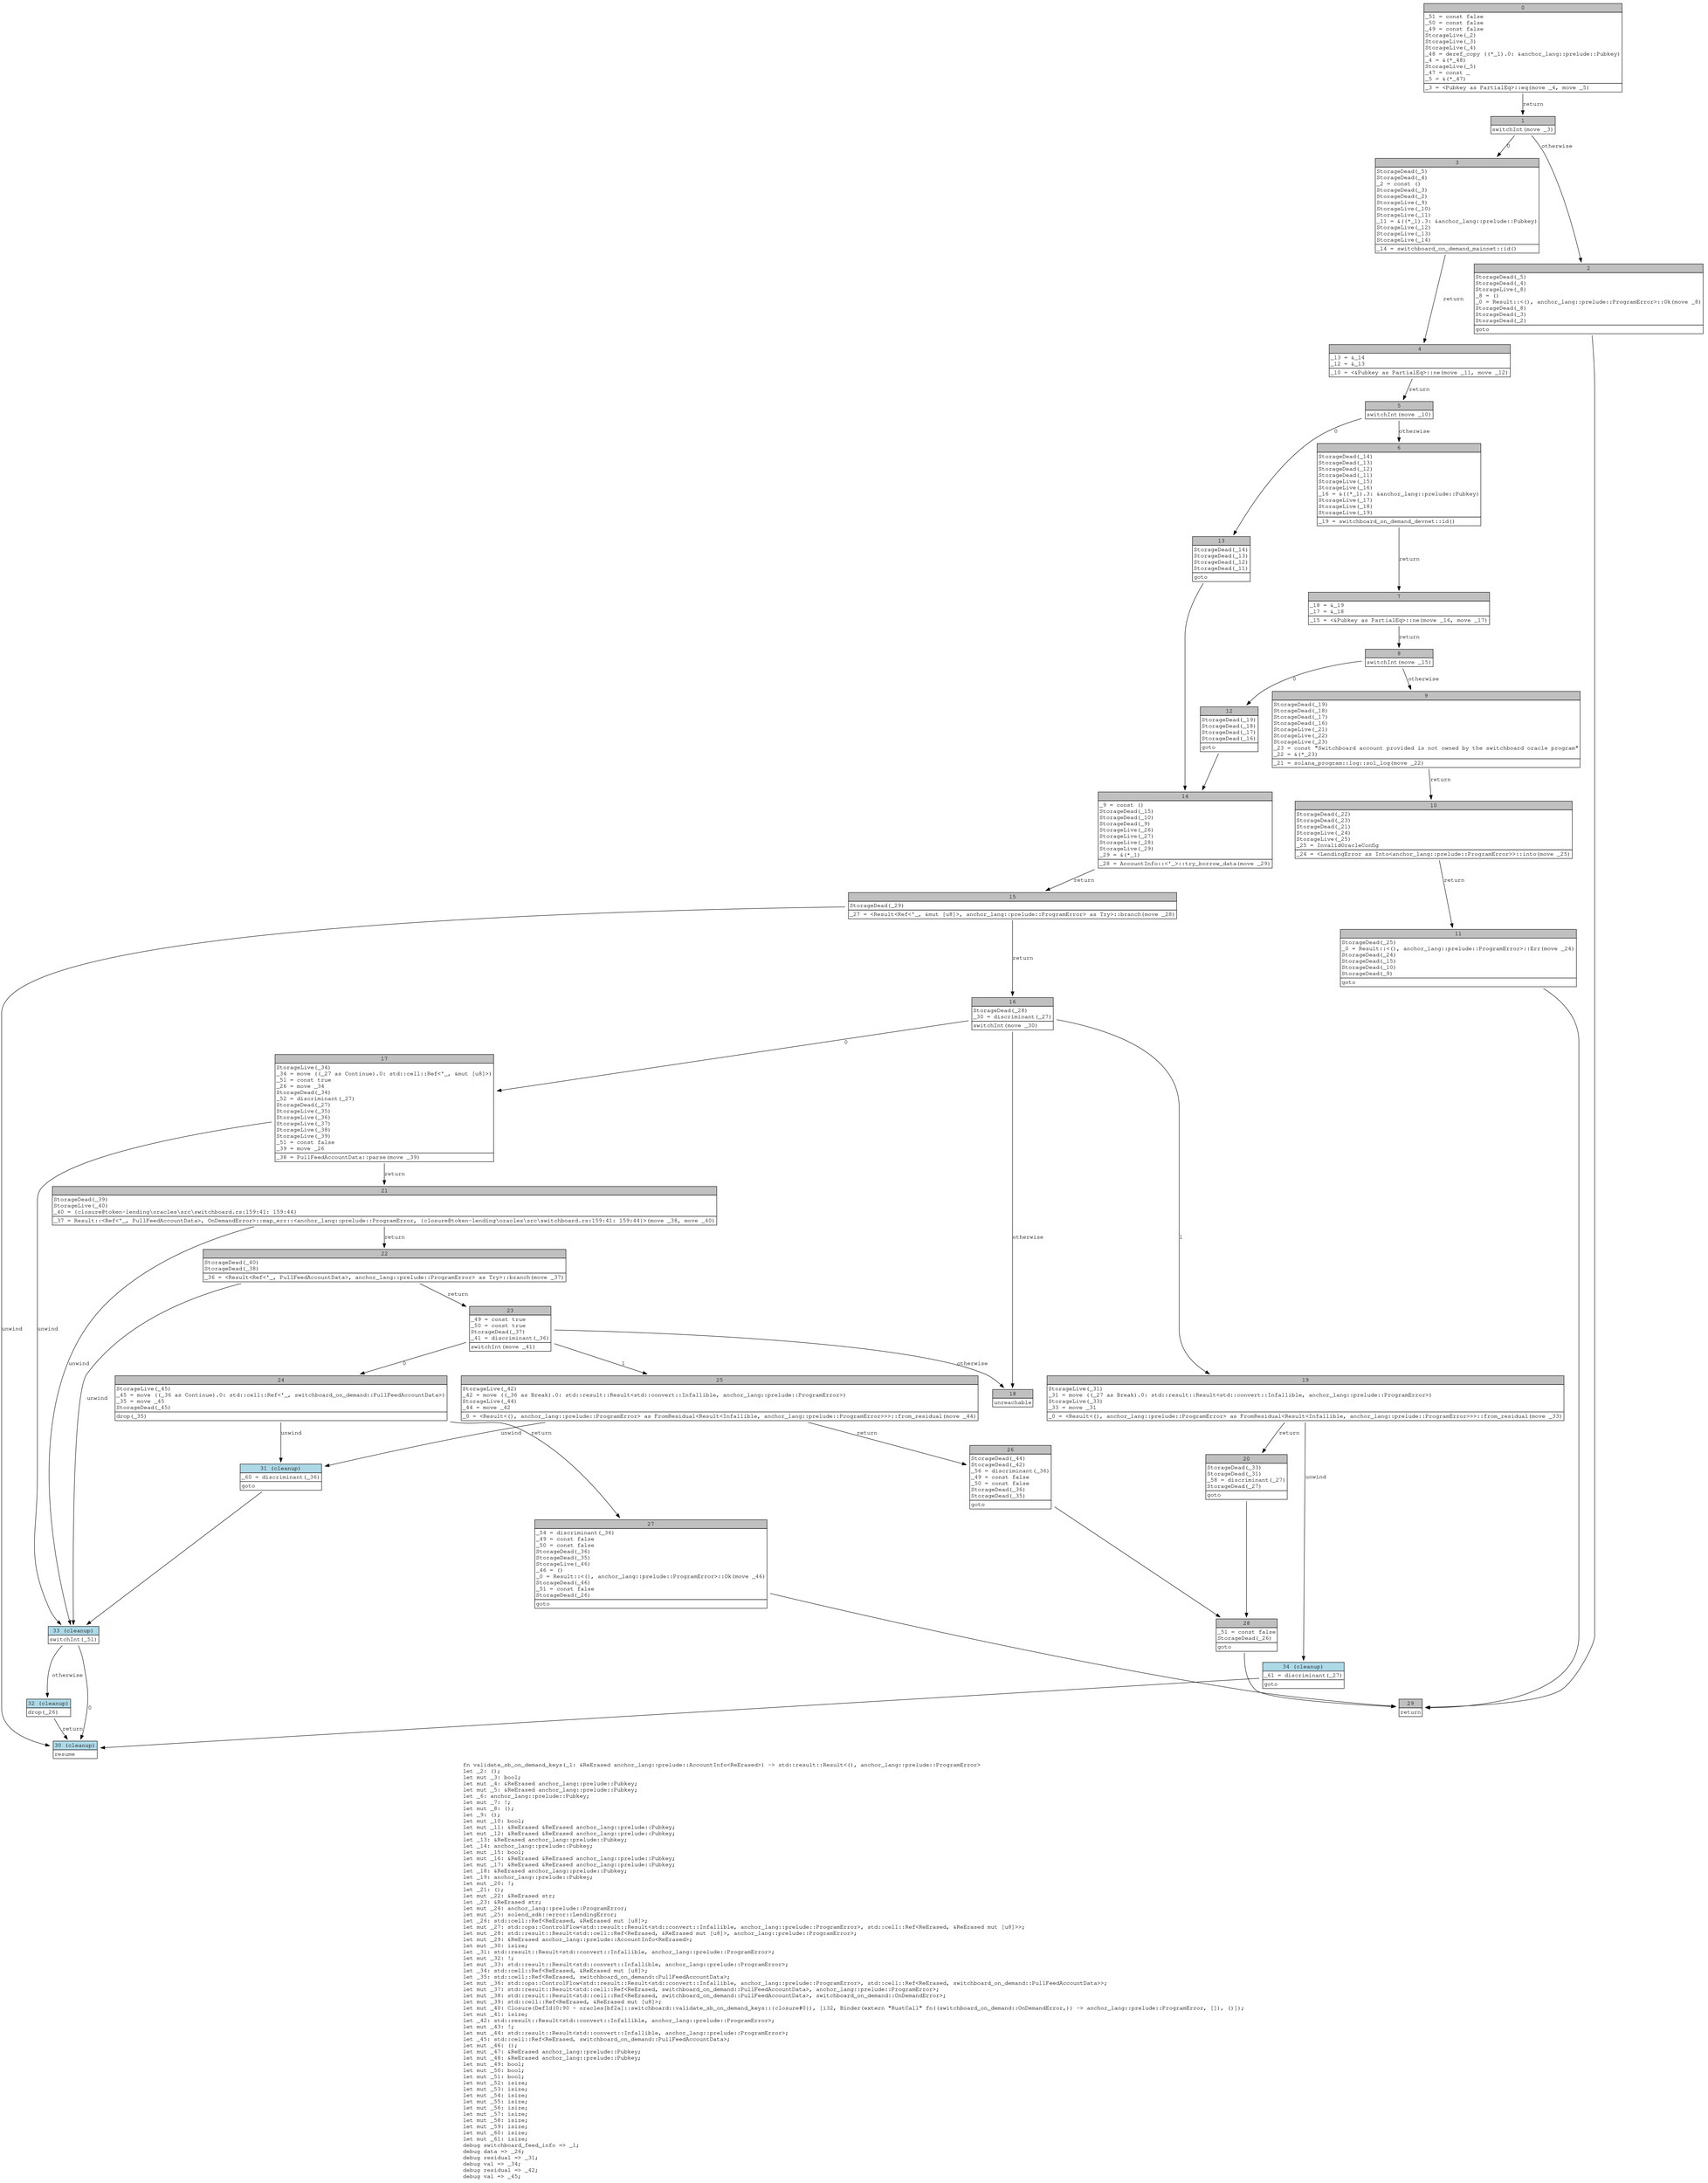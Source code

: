 digraph Mir_0_89 {
    graph [fontname="Courier, monospace"];
    node [fontname="Courier, monospace"];
    edge [fontname="Courier, monospace"];
    label=<fn validate_sb_on_demand_keys(_1: &amp;ReErased anchor_lang::prelude::AccountInfo&lt;ReErased&gt;) -&gt; std::result::Result&lt;(), anchor_lang::prelude::ProgramError&gt;<br align="left"/>let _2: ();<br align="left"/>let mut _3: bool;<br align="left"/>let mut _4: &amp;ReErased anchor_lang::prelude::Pubkey;<br align="left"/>let mut _5: &amp;ReErased anchor_lang::prelude::Pubkey;<br align="left"/>let _6: anchor_lang::prelude::Pubkey;<br align="left"/>let mut _7: !;<br align="left"/>let mut _8: ();<br align="left"/>let _9: ();<br align="left"/>let mut _10: bool;<br align="left"/>let mut _11: &amp;ReErased &amp;ReErased anchor_lang::prelude::Pubkey;<br align="left"/>let mut _12: &amp;ReErased &amp;ReErased anchor_lang::prelude::Pubkey;<br align="left"/>let _13: &amp;ReErased anchor_lang::prelude::Pubkey;<br align="left"/>let _14: anchor_lang::prelude::Pubkey;<br align="left"/>let mut _15: bool;<br align="left"/>let mut _16: &amp;ReErased &amp;ReErased anchor_lang::prelude::Pubkey;<br align="left"/>let mut _17: &amp;ReErased &amp;ReErased anchor_lang::prelude::Pubkey;<br align="left"/>let _18: &amp;ReErased anchor_lang::prelude::Pubkey;<br align="left"/>let _19: anchor_lang::prelude::Pubkey;<br align="left"/>let mut _20: !;<br align="left"/>let _21: ();<br align="left"/>let mut _22: &amp;ReErased str;<br align="left"/>let _23: &amp;ReErased str;<br align="left"/>let mut _24: anchor_lang::prelude::ProgramError;<br align="left"/>let mut _25: solend_sdk::error::LendingError;<br align="left"/>let _26: std::cell::Ref&lt;ReErased, &amp;ReErased mut [u8]&gt;;<br align="left"/>let mut _27: std::ops::ControlFlow&lt;std::result::Result&lt;std::convert::Infallible, anchor_lang::prelude::ProgramError&gt;, std::cell::Ref&lt;ReErased, &amp;ReErased mut [u8]&gt;&gt;;<br align="left"/>let mut _28: std::result::Result&lt;std::cell::Ref&lt;ReErased, &amp;ReErased mut [u8]&gt;, anchor_lang::prelude::ProgramError&gt;;<br align="left"/>let mut _29: &amp;ReErased anchor_lang::prelude::AccountInfo&lt;ReErased&gt;;<br align="left"/>let mut _30: isize;<br align="left"/>let _31: std::result::Result&lt;std::convert::Infallible, anchor_lang::prelude::ProgramError&gt;;<br align="left"/>let mut _32: !;<br align="left"/>let mut _33: std::result::Result&lt;std::convert::Infallible, anchor_lang::prelude::ProgramError&gt;;<br align="left"/>let _34: std::cell::Ref&lt;ReErased, &amp;ReErased mut [u8]&gt;;<br align="left"/>let _35: std::cell::Ref&lt;ReErased, switchboard_on_demand::PullFeedAccountData&gt;;<br align="left"/>let mut _36: std::ops::ControlFlow&lt;std::result::Result&lt;std::convert::Infallible, anchor_lang::prelude::ProgramError&gt;, std::cell::Ref&lt;ReErased, switchboard_on_demand::PullFeedAccountData&gt;&gt;;<br align="left"/>let mut _37: std::result::Result&lt;std::cell::Ref&lt;ReErased, switchboard_on_demand::PullFeedAccountData&gt;, anchor_lang::prelude::ProgramError&gt;;<br align="left"/>let mut _38: std::result::Result&lt;std::cell::Ref&lt;ReErased, switchboard_on_demand::PullFeedAccountData&gt;, switchboard_on_demand::OnDemandError&gt;;<br align="left"/>let mut _39: std::cell::Ref&lt;ReErased, &amp;ReErased mut [u8]&gt;;<br align="left"/>let mut _40: Closure(DefId(0:90 ~ oracles[bf2a]::switchboard::validate_sb_on_demand_keys::{closure#0}), [i32, Binder(extern &quot;RustCall&quot; fn((switchboard_on_demand::OnDemandError,)) -&gt; anchor_lang::prelude::ProgramError, []), ()]);<br align="left"/>let mut _41: isize;<br align="left"/>let _42: std::result::Result&lt;std::convert::Infallible, anchor_lang::prelude::ProgramError&gt;;<br align="left"/>let mut _43: !;<br align="left"/>let mut _44: std::result::Result&lt;std::convert::Infallible, anchor_lang::prelude::ProgramError&gt;;<br align="left"/>let _45: std::cell::Ref&lt;ReErased, switchboard_on_demand::PullFeedAccountData&gt;;<br align="left"/>let mut _46: ();<br align="left"/>let mut _47: &amp;ReErased anchor_lang::prelude::Pubkey;<br align="left"/>let mut _48: &amp;ReErased anchor_lang::prelude::Pubkey;<br align="left"/>let mut _49: bool;<br align="left"/>let mut _50: bool;<br align="left"/>let mut _51: bool;<br align="left"/>let mut _52: isize;<br align="left"/>let mut _53: isize;<br align="left"/>let mut _54: isize;<br align="left"/>let mut _55: isize;<br align="left"/>let mut _56: isize;<br align="left"/>let mut _57: isize;<br align="left"/>let mut _58: isize;<br align="left"/>let mut _59: isize;<br align="left"/>let mut _60: isize;<br align="left"/>let mut _61: isize;<br align="left"/>debug switchboard_feed_info =&gt; _1;<br align="left"/>debug data =&gt; _26;<br align="left"/>debug residual =&gt; _31;<br align="left"/>debug val =&gt; _34;<br align="left"/>debug residual =&gt; _42;<br align="left"/>debug val =&gt; _45;<br align="left"/>>;
    bb0__0_89 [shape="none", label=<<table border="0" cellborder="1" cellspacing="0"><tr><td bgcolor="gray" align="center" colspan="1">0</td></tr><tr><td align="left" balign="left">_51 = const false<br/>_50 = const false<br/>_49 = const false<br/>StorageLive(_2)<br/>StorageLive(_3)<br/>StorageLive(_4)<br/>_48 = deref_copy ((*_1).0: &amp;anchor_lang::prelude::Pubkey)<br/>_4 = &amp;(*_48)<br/>StorageLive(_5)<br/>_47 = const _<br/>_5 = &amp;(*_47)<br/></td></tr><tr><td align="left">_3 = &lt;Pubkey as PartialEq&gt;::eq(move _4, move _5)</td></tr></table>>];
    bb1__0_89 [shape="none", label=<<table border="0" cellborder="1" cellspacing="0"><tr><td bgcolor="gray" align="center" colspan="1">1</td></tr><tr><td align="left">switchInt(move _3)</td></tr></table>>];
    bb2__0_89 [shape="none", label=<<table border="0" cellborder="1" cellspacing="0"><tr><td bgcolor="gray" align="center" colspan="1">2</td></tr><tr><td align="left" balign="left">StorageDead(_5)<br/>StorageDead(_4)<br/>StorageLive(_8)<br/>_8 = ()<br/>_0 = Result::&lt;(), anchor_lang::prelude::ProgramError&gt;::Ok(move _8)<br/>StorageDead(_8)<br/>StorageDead(_3)<br/>StorageDead(_2)<br/></td></tr><tr><td align="left">goto</td></tr></table>>];
    bb3__0_89 [shape="none", label=<<table border="0" cellborder="1" cellspacing="0"><tr><td bgcolor="gray" align="center" colspan="1">3</td></tr><tr><td align="left" balign="left">StorageDead(_5)<br/>StorageDead(_4)<br/>_2 = const ()<br/>StorageDead(_3)<br/>StorageDead(_2)<br/>StorageLive(_9)<br/>StorageLive(_10)<br/>StorageLive(_11)<br/>_11 = &amp;((*_1).3: &amp;anchor_lang::prelude::Pubkey)<br/>StorageLive(_12)<br/>StorageLive(_13)<br/>StorageLive(_14)<br/></td></tr><tr><td align="left">_14 = switchboard_on_demand_mainnet::id()</td></tr></table>>];
    bb4__0_89 [shape="none", label=<<table border="0" cellborder="1" cellspacing="0"><tr><td bgcolor="gray" align="center" colspan="1">4</td></tr><tr><td align="left" balign="left">_13 = &amp;_14<br/>_12 = &amp;_13<br/></td></tr><tr><td align="left">_10 = &lt;&amp;Pubkey as PartialEq&gt;::ne(move _11, move _12)</td></tr></table>>];
    bb5__0_89 [shape="none", label=<<table border="0" cellborder="1" cellspacing="0"><tr><td bgcolor="gray" align="center" colspan="1">5</td></tr><tr><td align="left">switchInt(move _10)</td></tr></table>>];
    bb6__0_89 [shape="none", label=<<table border="0" cellborder="1" cellspacing="0"><tr><td bgcolor="gray" align="center" colspan="1">6</td></tr><tr><td align="left" balign="left">StorageDead(_14)<br/>StorageDead(_13)<br/>StorageDead(_12)<br/>StorageDead(_11)<br/>StorageLive(_15)<br/>StorageLive(_16)<br/>_16 = &amp;((*_1).3: &amp;anchor_lang::prelude::Pubkey)<br/>StorageLive(_17)<br/>StorageLive(_18)<br/>StorageLive(_19)<br/></td></tr><tr><td align="left">_19 = switchboard_on_demand_devnet::id()</td></tr></table>>];
    bb7__0_89 [shape="none", label=<<table border="0" cellborder="1" cellspacing="0"><tr><td bgcolor="gray" align="center" colspan="1">7</td></tr><tr><td align="left" balign="left">_18 = &amp;_19<br/>_17 = &amp;_18<br/></td></tr><tr><td align="left">_15 = &lt;&amp;Pubkey as PartialEq&gt;::ne(move _16, move _17)</td></tr></table>>];
    bb8__0_89 [shape="none", label=<<table border="0" cellborder="1" cellspacing="0"><tr><td bgcolor="gray" align="center" colspan="1">8</td></tr><tr><td align="left">switchInt(move _15)</td></tr></table>>];
    bb9__0_89 [shape="none", label=<<table border="0" cellborder="1" cellspacing="0"><tr><td bgcolor="gray" align="center" colspan="1">9</td></tr><tr><td align="left" balign="left">StorageDead(_19)<br/>StorageDead(_18)<br/>StorageDead(_17)<br/>StorageDead(_16)<br/>StorageLive(_21)<br/>StorageLive(_22)<br/>StorageLive(_23)<br/>_23 = const &quot;Switchboard account provided is not owned by the switchboard oracle program&quot;<br/>_22 = &amp;(*_23)<br/></td></tr><tr><td align="left">_21 = solana_program::log::sol_log(move _22)</td></tr></table>>];
    bb10__0_89 [shape="none", label=<<table border="0" cellborder="1" cellspacing="0"><tr><td bgcolor="gray" align="center" colspan="1">10</td></tr><tr><td align="left" balign="left">StorageDead(_22)<br/>StorageDead(_23)<br/>StorageDead(_21)<br/>StorageLive(_24)<br/>StorageLive(_25)<br/>_25 = InvalidOracleConfig<br/></td></tr><tr><td align="left">_24 = &lt;LendingError as Into&lt;anchor_lang::prelude::ProgramError&gt;&gt;::into(move _25)</td></tr></table>>];
    bb11__0_89 [shape="none", label=<<table border="0" cellborder="1" cellspacing="0"><tr><td bgcolor="gray" align="center" colspan="1">11</td></tr><tr><td align="left" balign="left">StorageDead(_25)<br/>_0 = Result::&lt;(), anchor_lang::prelude::ProgramError&gt;::Err(move _24)<br/>StorageDead(_24)<br/>StorageDead(_15)<br/>StorageDead(_10)<br/>StorageDead(_9)<br/></td></tr><tr><td align="left">goto</td></tr></table>>];
    bb12__0_89 [shape="none", label=<<table border="0" cellborder="1" cellspacing="0"><tr><td bgcolor="gray" align="center" colspan="1">12</td></tr><tr><td align="left" balign="left">StorageDead(_19)<br/>StorageDead(_18)<br/>StorageDead(_17)<br/>StorageDead(_16)<br/></td></tr><tr><td align="left">goto</td></tr></table>>];
    bb13__0_89 [shape="none", label=<<table border="0" cellborder="1" cellspacing="0"><tr><td bgcolor="gray" align="center" colspan="1">13</td></tr><tr><td align="left" balign="left">StorageDead(_14)<br/>StorageDead(_13)<br/>StorageDead(_12)<br/>StorageDead(_11)<br/></td></tr><tr><td align="left">goto</td></tr></table>>];
    bb14__0_89 [shape="none", label=<<table border="0" cellborder="1" cellspacing="0"><tr><td bgcolor="gray" align="center" colspan="1">14</td></tr><tr><td align="left" balign="left">_9 = const ()<br/>StorageDead(_15)<br/>StorageDead(_10)<br/>StorageDead(_9)<br/>StorageLive(_26)<br/>StorageLive(_27)<br/>StorageLive(_28)<br/>StorageLive(_29)<br/>_29 = &amp;(*_1)<br/></td></tr><tr><td align="left">_28 = AccountInfo::&lt;'_&gt;::try_borrow_data(move _29)</td></tr></table>>];
    bb15__0_89 [shape="none", label=<<table border="0" cellborder="1" cellspacing="0"><tr><td bgcolor="gray" align="center" colspan="1">15</td></tr><tr><td align="left" balign="left">StorageDead(_29)<br/></td></tr><tr><td align="left">_27 = &lt;Result&lt;Ref&lt;'_, &amp;mut [u8]&gt;, anchor_lang::prelude::ProgramError&gt; as Try&gt;::branch(move _28)</td></tr></table>>];
    bb16__0_89 [shape="none", label=<<table border="0" cellborder="1" cellspacing="0"><tr><td bgcolor="gray" align="center" colspan="1">16</td></tr><tr><td align="left" balign="left">StorageDead(_28)<br/>_30 = discriminant(_27)<br/></td></tr><tr><td align="left">switchInt(move _30)</td></tr></table>>];
    bb17__0_89 [shape="none", label=<<table border="0" cellborder="1" cellspacing="0"><tr><td bgcolor="gray" align="center" colspan="1">17</td></tr><tr><td align="left" balign="left">StorageLive(_34)<br/>_34 = move ((_27 as Continue).0: std::cell::Ref&lt;'_, &amp;mut [u8]&gt;)<br/>_51 = const true<br/>_26 = move _34<br/>StorageDead(_34)<br/>_52 = discriminant(_27)<br/>StorageDead(_27)<br/>StorageLive(_35)<br/>StorageLive(_36)<br/>StorageLive(_37)<br/>StorageLive(_38)<br/>StorageLive(_39)<br/>_51 = const false<br/>_39 = move _26<br/></td></tr><tr><td align="left">_38 = PullFeedAccountData::parse(move _39)</td></tr></table>>];
    bb18__0_89 [shape="none", label=<<table border="0" cellborder="1" cellspacing="0"><tr><td bgcolor="gray" align="center" colspan="1">18</td></tr><tr><td align="left">unreachable</td></tr></table>>];
    bb19__0_89 [shape="none", label=<<table border="0" cellborder="1" cellspacing="0"><tr><td bgcolor="gray" align="center" colspan="1">19</td></tr><tr><td align="left" balign="left">StorageLive(_31)<br/>_31 = move ((_27 as Break).0: std::result::Result&lt;std::convert::Infallible, anchor_lang::prelude::ProgramError&gt;)<br/>StorageLive(_33)<br/>_33 = move _31<br/></td></tr><tr><td align="left">_0 = &lt;Result&lt;(), anchor_lang::prelude::ProgramError&gt; as FromResidual&lt;Result&lt;Infallible, anchor_lang::prelude::ProgramError&gt;&gt;&gt;::from_residual(move _33)</td></tr></table>>];
    bb20__0_89 [shape="none", label=<<table border="0" cellborder="1" cellspacing="0"><tr><td bgcolor="gray" align="center" colspan="1">20</td></tr><tr><td align="left" balign="left">StorageDead(_33)<br/>StorageDead(_31)<br/>_58 = discriminant(_27)<br/>StorageDead(_27)<br/></td></tr><tr><td align="left">goto</td></tr></table>>];
    bb21__0_89 [shape="none", label=<<table border="0" cellborder="1" cellspacing="0"><tr><td bgcolor="gray" align="center" colspan="1">21</td></tr><tr><td align="left" balign="left">StorageDead(_39)<br/>StorageLive(_40)<br/>_40 = {closure@token-lending\oracles\src\switchboard.rs:159:41: 159:44}<br/></td></tr><tr><td align="left">_37 = Result::&lt;Ref&lt;'_, PullFeedAccountData&gt;, OnDemandError&gt;::map_err::&lt;anchor_lang::prelude::ProgramError, {closure@token-lending\oracles\src\switchboard.rs:159:41: 159:44}&gt;(move _38, move _40)</td></tr></table>>];
    bb22__0_89 [shape="none", label=<<table border="0" cellborder="1" cellspacing="0"><tr><td bgcolor="gray" align="center" colspan="1">22</td></tr><tr><td align="left" balign="left">StorageDead(_40)<br/>StorageDead(_38)<br/></td></tr><tr><td align="left">_36 = &lt;Result&lt;Ref&lt;'_, PullFeedAccountData&gt;, anchor_lang::prelude::ProgramError&gt; as Try&gt;::branch(move _37)</td></tr></table>>];
    bb23__0_89 [shape="none", label=<<table border="0" cellborder="1" cellspacing="0"><tr><td bgcolor="gray" align="center" colspan="1">23</td></tr><tr><td align="left" balign="left">_49 = const true<br/>_50 = const true<br/>StorageDead(_37)<br/>_41 = discriminant(_36)<br/></td></tr><tr><td align="left">switchInt(move _41)</td></tr></table>>];
    bb24__0_89 [shape="none", label=<<table border="0" cellborder="1" cellspacing="0"><tr><td bgcolor="gray" align="center" colspan="1">24</td></tr><tr><td align="left" balign="left">StorageLive(_45)<br/>_45 = move ((_36 as Continue).0: std::cell::Ref&lt;'_, switchboard_on_demand::PullFeedAccountData&gt;)<br/>_35 = move _45<br/>StorageDead(_45)<br/></td></tr><tr><td align="left">drop(_35)</td></tr></table>>];
    bb25__0_89 [shape="none", label=<<table border="0" cellborder="1" cellspacing="0"><tr><td bgcolor="gray" align="center" colspan="1">25</td></tr><tr><td align="left" balign="left">StorageLive(_42)<br/>_42 = move ((_36 as Break).0: std::result::Result&lt;std::convert::Infallible, anchor_lang::prelude::ProgramError&gt;)<br/>StorageLive(_44)<br/>_44 = move _42<br/></td></tr><tr><td align="left">_0 = &lt;Result&lt;(), anchor_lang::prelude::ProgramError&gt; as FromResidual&lt;Result&lt;Infallible, anchor_lang::prelude::ProgramError&gt;&gt;&gt;::from_residual(move _44)</td></tr></table>>];
    bb26__0_89 [shape="none", label=<<table border="0" cellborder="1" cellspacing="0"><tr><td bgcolor="gray" align="center" colspan="1">26</td></tr><tr><td align="left" balign="left">StorageDead(_44)<br/>StorageDead(_42)<br/>_56 = discriminant(_36)<br/>_49 = const false<br/>_50 = const false<br/>StorageDead(_36)<br/>StorageDead(_35)<br/></td></tr><tr><td align="left">goto</td></tr></table>>];
    bb27__0_89 [shape="none", label=<<table border="0" cellborder="1" cellspacing="0"><tr><td bgcolor="gray" align="center" colspan="1">27</td></tr><tr><td align="left" balign="left">_54 = discriminant(_36)<br/>_49 = const false<br/>_50 = const false<br/>StorageDead(_36)<br/>StorageDead(_35)<br/>StorageLive(_46)<br/>_46 = ()<br/>_0 = Result::&lt;(), anchor_lang::prelude::ProgramError&gt;::Ok(move _46)<br/>StorageDead(_46)<br/>_51 = const false<br/>StorageDead(_26)<br/></td></tr><tr><td align="left">goto</td></tr></table>>];
    bb28__0_89 [shape="none", label=<<table border="0" cellborder="1" cellspacing="0"><tr><td bgcolor="gray" align="center" colspan="1">28</td></tr><tr><td align="left" balign="left">_51 = const false<br/>StorageDead(_26)<br/></td></tr><tr><td align="left">goto</td></tr></table>>];
    bb29__0_89 [shape="none", label=<<table border="0" cellborder="1" cellspacing="0"><tr><td bgcolor="gray" align="center" colspan="1">29</td></tr><tr><td align="left">return</td></tr></table>>];
    bb30__0_89 [shape="none", label=<<table border="0" cellborder="1" cellspacing="0"><tr><td bgcolor="lightblue" align="center" colspan="1">30 (cleanup)</td></tr><tr><td align="left">resume</td></tr></table>>];
    bb31__0_89 [shape="none", label=<<table border="0" cellborder="1" cellspacing="0"><tr><td bgcolor="lightblue" align="center" colspan="1">31 (cleanup)</td></tr><tr><td align="left" balign="left">_60 = discriminant(_36)<br/></td></tr><tr><td align="left">goto</td></tr></table>>];
    bb32__0_89 [shape="none", label=<<table border="0" cellborder="1" cellspacing="0"><tr><td bgcolor="lightblue" align="center" colspan="1">32 (cleanup)</td></tr><tr><td align="left">drop(_26)</td></tr></table>>];
    bb33__0_89 [shape="none", label=<<table border="0" cellborder="1" cellspacing="0"><tr><td bgcolor="lightblue" align="center" colspan="1">33 (cleanup)</td></tr><tr><td align="left">switchInt(_51)</td></tr></table>>];
    bb34__0_89 [shape="none", label=<<table border="0" cellborder="1" cellspacing="0"><tr><td bgcolor="lightblue" align="center" colspan="1">34 (cleanup)</td></tr><tr><td align="left" balign="left">_61 = discriminant(_27)<br/></td></tr><tr><td align="left">goto</td></tr></table>>];
    bb0__0_89 -> bb1__0_89 [label="return"];
    bb1__0_89 -> bb3__0_89 [label="0"];
    bb1__0_89 -> bb2__0_89 [label="otherwise"];
    bb2__0_89 -> bb29__0_89 [label=""];
    bb3__0_89 -> bb4__0_89 [label="return"];
    bb4__0_89 -> bb5__0_89 [label="return"];
    bb5__0_89 -> bb13__0_89 [label="0"];
    bb5__0_89 -> bb6__0_89 [label="otherwise"];
    bb6__0_89 -> bb7__0_89 [label="return"];
    bb7__0_89 -> bb8__0_89 [label="return"];
    bb8__0_89 -> bb12__0_89 [label="0"];
    bb8__0_89 -> bb9__0_89 [label="otherwise"];
    bb9__0_89 -> bb10__0_89 [label="return"];
    bb10__0_89 -> bb11__0_89 [label="return"];
    bb11__0_89 -> bb29__0_89 [label=""];
    bb12__0_89 -> bb14__0_89 [label=""];
    bb13__0_89 -> bb14__0_89 [label=""];
    bb14__0_89 -> bb15__0_89 [label="return"];
    bb15__0_89 -> bb16__0_89 [label="return"];
    bb15__0_89 -> bb30__0_89 [label="unwind"];
    bb16__0_89 -> bb17__0_89 [label="0"];
    bb16__0_89 -> bb19__0_89 [label="1"];
    bb16__0_89 -> bb18__0_89 [label="otherwise"];
    bb17__0_89 -> bb21__0_89 [label="return"];
    bb17__0_89 -> bb33__0_89 [label="unwind"];
    bb19__0_89 -> bb20__0_89 [label="return"];
    bb19__0_89 -> bb34__0_89 [label="unwind"];
    bb20__0_89 -> bb28__0_89 [label=""];
    bb21__0_89 -> bb22__0_89 [label="return"];
    bb21__0_89 -> bb33__0_89 [label="unwind"];
    bb22__0_89 -> bb23__0_89 [label="return"];
    bb22__0_89 -> bb33__0_89 [label="unwind"];
    bb23__0_89 -> bb24__0_89 [label="0"];
    bb23__0_89 -> bb25__0_89 [label="1"];
    bb23__0_89 -> bb18__0_89 [label="otherwise"];
    bb24__0_89 -> bb27__0_89 [label="return"];
    bb24__0_89 -> bb31__0_89 [label="unwind"];
    bb25__0_89 -> bb26__0_89 [label="return"];
    bb25__0_89 -> bb31__0_89 [label="unwind"];
    bb26__0_89 -> bb28__0_89 [label=""];
    bb27__0_89 -> bb29__0_89 [label=""];
    bb28__0_89 -> bb29__0_89 [label=""];
    bb31__0_89 -> bb33__0_89 [label=""];
    bb32__0_89 -> bb30__0_89 [label="return"];
    bb33__0_89 -> bb30__0_89 [label="0"];
    bb33__0_89 -> bb32__0_89 [label="otherwise"];
    bb34__0_89 -> bb30__0_89 [label=""];
}
